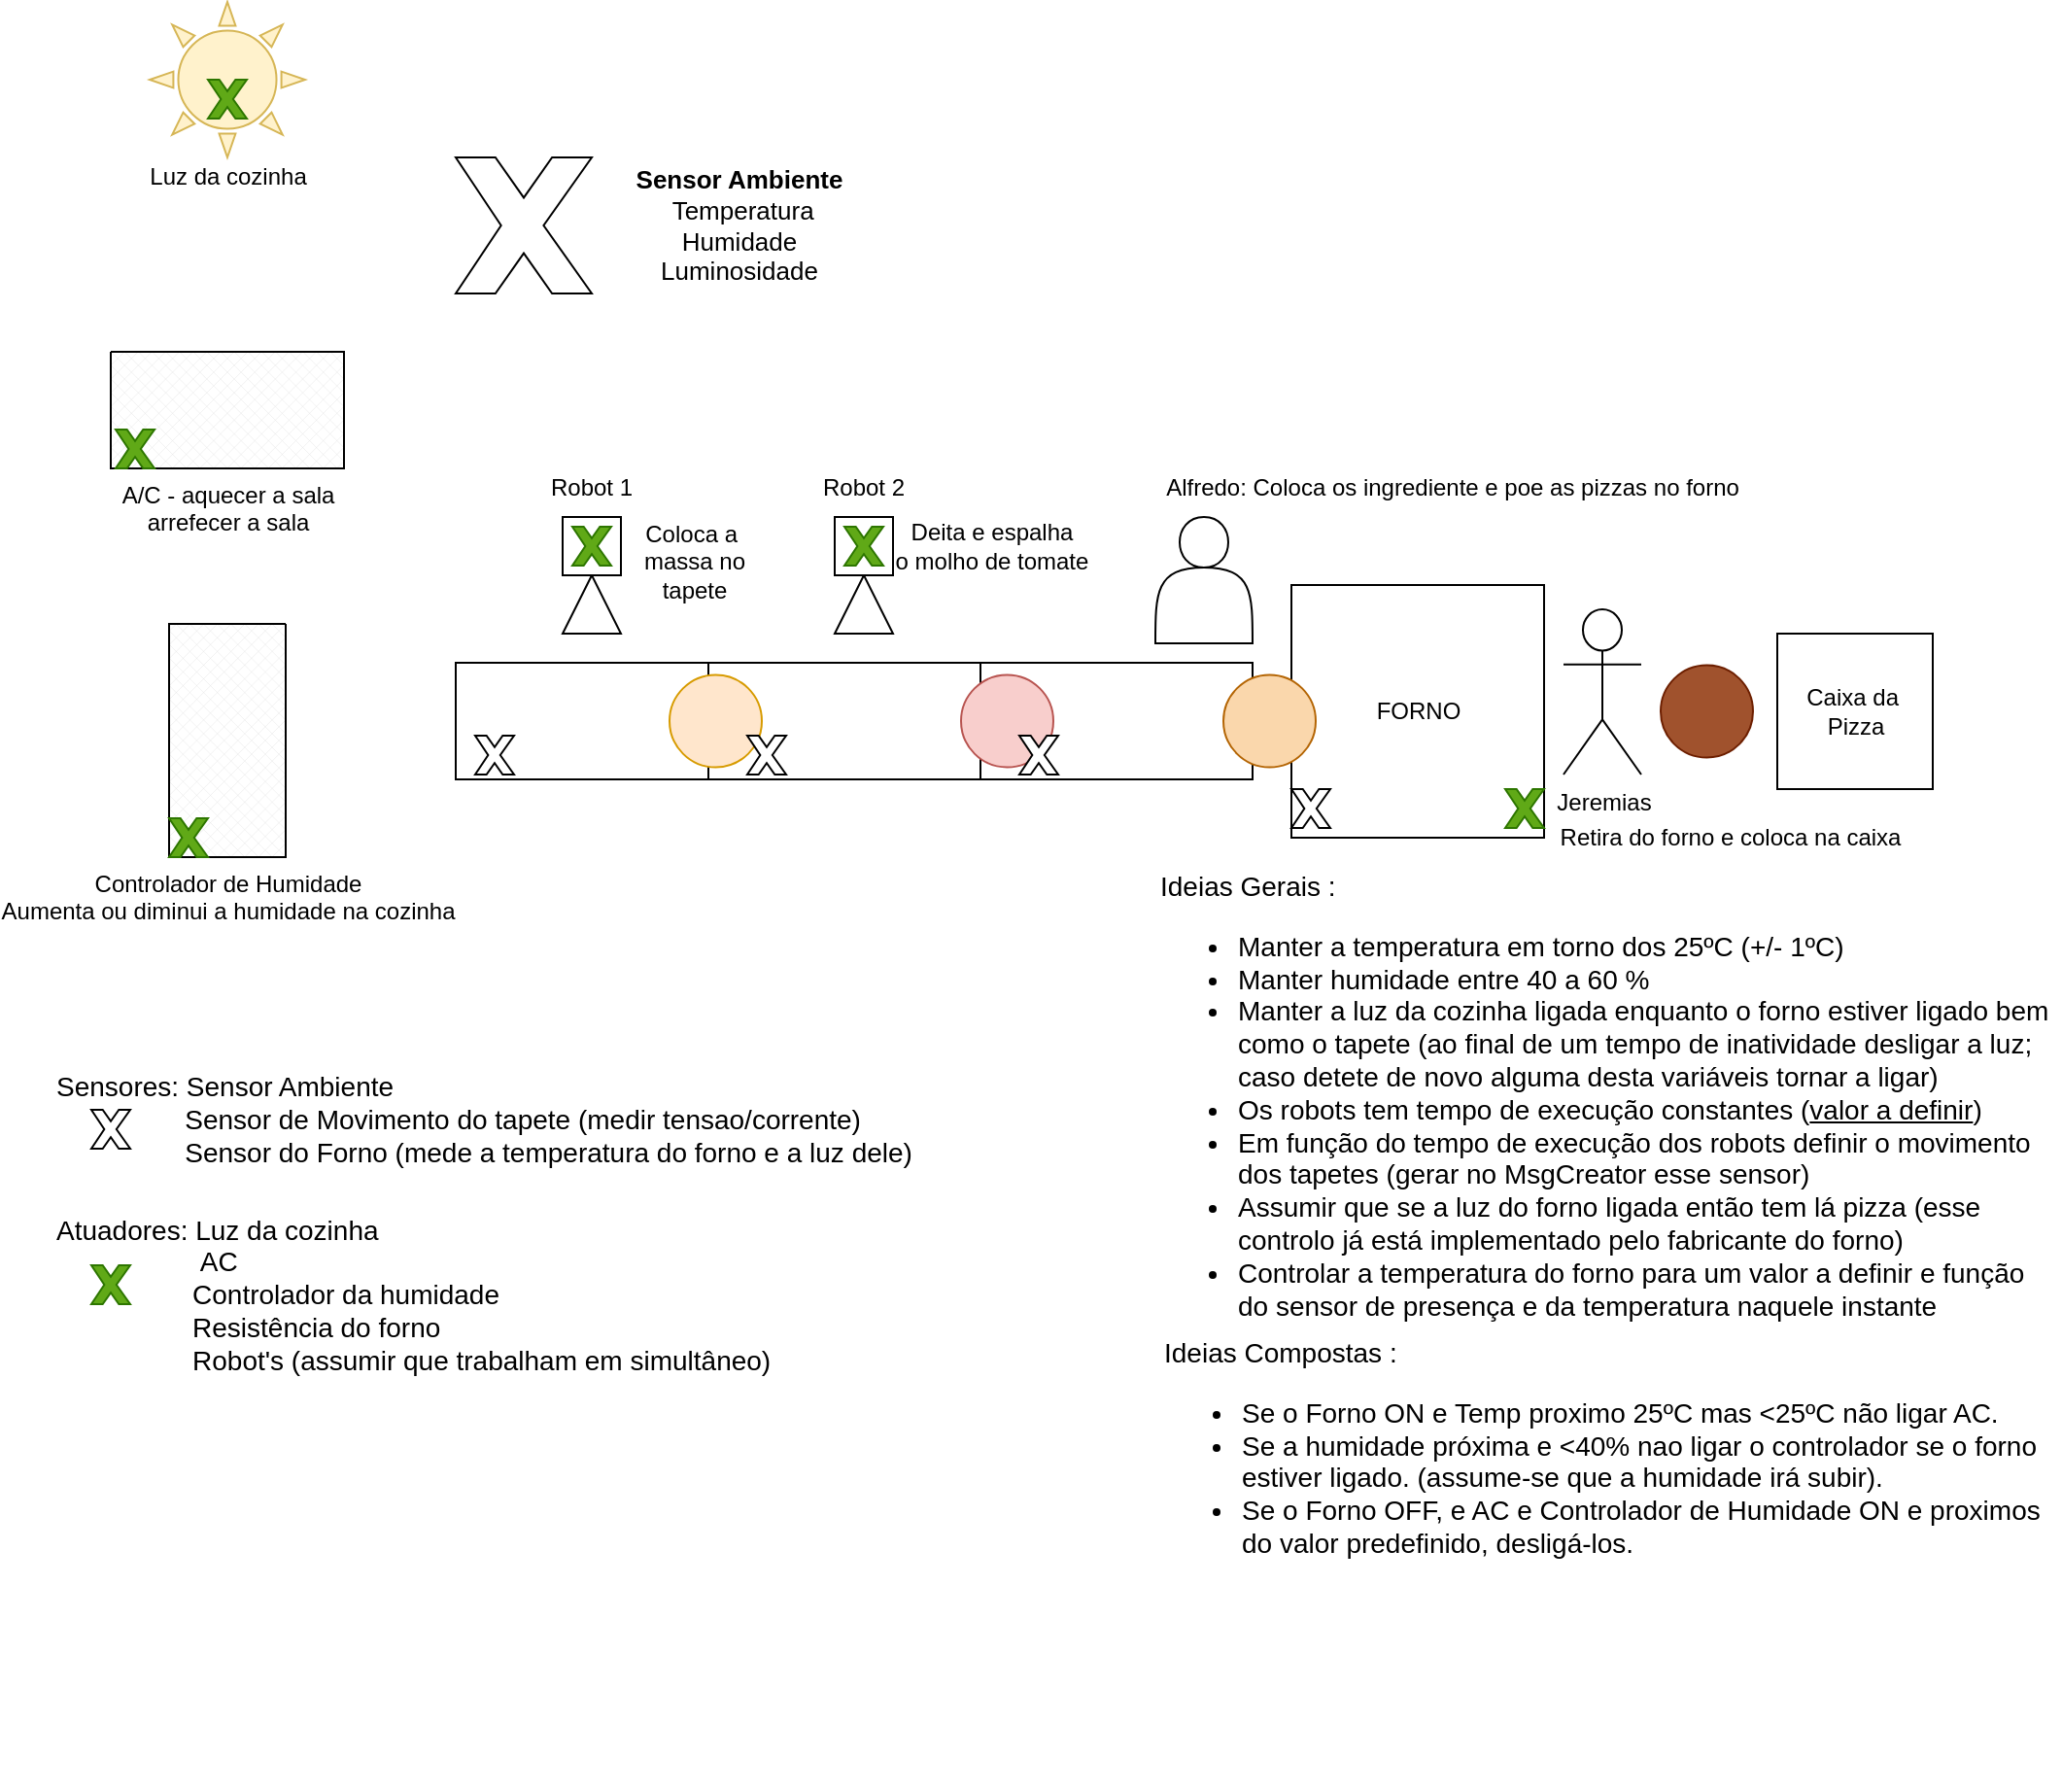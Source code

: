 <mxfile version="14.4.3" type="github">
  <diagram id="O8cKu8hD9Wat7ur4KSWv" name="v1">
    <mxGraphModel dx="1422" dy="762" grid="1" gridSize="10" guides="1" tooltips="1" connect="1" arrows="1" fold="1" page="1" pageScale="1" pageWidth="1169" pageHeight="827" math="0" shadow="0">
      <root>
        <mxCell id="0" />
        <mxCell id="1" parent="0" />
        <mxCell id="HmkSvmM_FdpT99_8etO7-1" value="" style="rounded=0;whiteSpace=wrap;html=1;" vertex="1" parent="1">
          <mxGeometry x="257.5" y="340" width="130" height="60" as="geometry" />
        </mxCell>
        <mxCell id="HmkSvmM_FdpT99_8etO7-2" value="" style="rounded=0;whiteSpace=wrap;html=1;" vertex="1" parent="1">
          <mxGeometry x="387.5" y="340" width="140" height="60" as="geometry" />
        </mxCell>
        <mxCell id="HmkSvmM_FdpT99_8etO7-3" value="" style="rounded=0;whiteSpace=wrap;html=1;" vertex="1" parent="1">
          <mxGeometry x="527.5" y="340" width="140" height="60" as="geometry" />
        </mxCell>
        <mxCell id="HmkSvmM_FdpT99_8etO7-4" value="FORNO" style="whiteSpace=wrap;html=1;aspect=fixed;" vertex="1" parent="1">
          <mxGeometry x="687.5" y="300" width="130" height="130" as="geometry" />
        </mxCell>
        <mxCell id="HmkSvmM_FdpT99_8etO7-5" value="" style="ellipse;whiteSpace=wrap;html=1;aspect=fixed;fillColor=#a0522d;strokeColor=#6D1F00;fontColor=#ffffff;" vertex="1" parent="1">
          <mxGeometry x="877.5" y="341.25" width="47.5" height="47.5" as="geometry" />
        </mxCell>
        <mxCell id="HmkSvmM_FdpT99_8etO7-6" value="Caixa da&amp;nbsp;&lt;br&gt;Pizza" style="whiteSpace=wrap;html=1;aspect=fixed;" vertex="1" parent="1">
          <mxGeometry x="937.5" y="325" width="80" height="80" as="geometry" />
        </mxCell>
        <mxCell id="HmkSvmM_FdpT99_8etO7-7" value="Jeremias" style="shape=umlActor;verticalLabelPosition=bottom;verticalAlign=top;html=1;outlineConnect=0;" vertex="1" parent="1">
          <mxGeometry x="827.5" y="312.5" width="40" height="85" as="geometry" />
        </mxCell>
        <mxCell id="HmkSvmM_FdpT99_8etO7-12" value="" style="triangle;whiteSpace=wrap;html=1;direction=north;" vertex="1" parent="1">
          <mxGeometry x="312.5" y="295" width="30" height="30" as="geometry" />
        </mxCell>
        <mxCell id="HmkSvmM_FdpT99_8etO7-13" value="" style="whiteSpace=wrap;html=1;aspect=fixed;" vertex="1" parent="1">
          <mxGeometry x="312.5" y="265" width="30" height="30" as="geometry" />
        </mxCell>
        <mxCell id="HmkSvmM_FdpT99_8etO7-14" value="" style="triangle;whiteSpace=wrap;html=1;direction=north;" vertex="1" parent="1">
          <mxGeometry x="452.5" y="295" width="30" height="30" as="geometry" />
        </mxCell>
        <mxCell id="HmkSvmM_FdpT99_8etO7-15" value="" style="whiteSpace=wrap;html=1;aspect=fixed;" vertex="1" parent="1">
          <mxGeometry x="452.5" y="265" width="30" height="30" as="geometry" />
        </mxCell>
        <mxCell id="HmkSvmM_FdpT99_8etO7-16" value="Robot 1" style="text;html=1;strokeColor=none;fillColor=none;align=center;verticalAlign=middle;whiteSpace=wrap;rounded=0;" vertex="1" parent="1">
          <mxGeometry x="300" y="240" width="55" height="20" as="geometry" />
        </mxCell>
        <mxCell id="HmkSvmM_FdpT99_8etO7-18" value="Robot 2" style="text;html=1;strokeColor=none;fillColor=none;align=center;verticalAlign=middle;whiteSpace=wrap;rounded=0;" vertex="1" parent="1">
          <mxGeometry x="440" y="240" width="55" height="20" as="geometry" />
        </mxCell>
        <mxCell id="HmkSvmM_FdpT99_8etO7-20" value="" style="ellipse;whiteSpace=wrap;html=1;aspect=fixed;fillColor=#fad7ac;strokeColor=#b46504;" vertex="1" parent="1">
          <mxGeometry x="652.5" y="346.25" width="47.5" height="47.5" as="geometry" />
        </mxCell>
        <mxCell id="HmkSvmM_FdpT99_8etO7-21" value="" style="shape=actor;whiteSpace=wrap;html=1;" vertex="1" parent="1">
          <mxGeometry x="617.5" y="265" width="50" height="65" as="geometry" />
        </mxCell>
        <mxCell id="HmkSvmM_FdpT99_8etO7-23" value="" style="ellipse;whiteSpace=wrap;html=1;aspect=fixed;fillColor=#ffe6cc;strokeColor=#d79b00;" vertex="1" parent="1">
          <mxGeometry x="367.5" y="346.25" width="47.5" height="47.5" as="geometry" />
        </mxCell>
        <mxCell id="HmkSvmM_FdpT99_8etO7-25" value="" style="verticalLabelPosition=bottom;verticalAlign=top;html=1;shape=mxgraph.basic.x" vertex="1" parent="1">
          <mxGeometry x="267.5" y="377.5" width="20" height="20" as="geometry" />
        </mxCell>
        <mxCell id="HmkSvmM_FdpT99_8etO7-26" value="" style="verticalLabelPosition=bottom;verticalAlign=top;html=1;shape=mxgraph.basic.x" vertex="1" parent="1">
          <mxGeometry x="407.5" y="377.5" width="20" height="20" as="geometry" />
        </mxCell>
        <mxCell id="HmkSvmM_FdpT99_8etO7-28" value="" style="verticalLabelPosition=bottom;verticalAlign=top;html=1;shape=mxgraph.basic.x" vertex="1" parent="1">
          <mxGeometry x="687.5" y="405" width="20" height="20" as="geometry" />
        </mxCell>
        <mxCell id="HmkSvmM_FdpT99_8etO7-30" value="A/C - aquecer a sala&lt;br&gt;arrefecer a sala" style="verticalLabelPosition=bottom;verticalAlign=top;html=1;shape=mxgraph.basic.patternFillRect;fillStyle=diagGrid;step=5;fillStrokeWidth=0.2;fillStrokeColor=#dddddd;" vertex="1" parent="1">
          <mxGeometry x="80" y="180" width="120" height="60" as="geometry" />
        </mxCell>
        <mxCell id="HmkSvmM_FdpT99_8etO7-29" value="" style="verticalLabelPosition=bottom;verticalAlign=top;html=1;shape=mxgraph.basic.x;fillColor=#60a917;strokeColor=#2D7600;fontColor=#ffffff;" vertex="1" parent="1">
          <mxGeometry x="82.5" y="220" width="20" height="20" as="geometry" />
        </mxCell>
        <mxCell id="HmkSvmM_FdpT99_8etO7-22" value="" style="ellipse;whiteSpace=wrap;html=1;aspect=fixed;fillColor=#f8cecc;strokeColor=#b85450;" vertex="1" parent="1">
          <mxGeometry x="517.5" y="346.25" width="47.5" height="47.5" as="geometry" />
        </mxCell>
        <mxCell id="HmkSvmM_FdpT99_8etO7-27" value="" style="verticalLabelPosition=bottom;verticalAlign=top;html=1;shape=mxgraph.basic.x" vertex="1" parent="1">
          <mxGeometry x="547.5" y="377.5" width="20" height="20" as="geometry" />
        </mxCell>
        <mxCell id="HmkSvmM_FdpT99_8etO7-33" value="Controlador de Humidade&lt;br&gt;Aumenta ou diminui a humidade na cozinha" style="verticalLabelPosition=bottom;verticalAlign=top;html=1;shape=mxgraph.basic.patternFillRect;fillStyle=diagGrid;step=5;fillStrokeWidth=0.2;fillStrokeColor=#dddddd;direction=south;" vertex="1" parent="1">
          <mxGeometry x="110" y="320" width="60" height="120" as="geometry" />
        </mxCell>
        <mxCell id="HmkSvmM_FdpT99_8etO7-34" value="" style="verticalLabelPosition=bottom;verticalAlign=top;html=1;shape=mxgraph.basic.x;fillColor=#60a917;strokeColor=#2D7600;fontColor=#ffffff;" vertex="1" parent="1">
          <mxGeometry x="110" y="420" width="20" height="20" as="geometry" />
        </mxCell>
        <mxCell id="HmkSvmM_FdpT99_8etO7-35" value="" style="verticalLabelPosition=bottom;verticalAlign=top;html=1;shape=mxgraph.basic.x;fillColor=#60a917;strokeColor=#2D7600;fontColor=#ffffff;" vertex="1" parent="1">
          <mxGeometry x="797.5" y="405" width="20" height="20" as="geometry" />
        </mxCell>
        <mxCell id="HmkSvmM_FdpT99_8etO7-36" value="Coloca a&amp;nbsp;&lt;br&gt;massa no&lt;br&gt;tapete" style="text;html=1;align=center;verticalAlign=middle;resizable=0;points=[];autosize=1;" vertex="1" parent="1">
          <mxGeometry x="345" y="262.5" width="70" height="50" as="geometry" />
        </mxCell>
        <mxCell id="HmkSvmM_FdpT99_8etO7-37" value="Deita e espalha&lt;br&gt;o molho de tomate" style="text;html=1;align=center;verticalAlign=middle;resizable=0;points=[];autosize=1;" vertex="1" parent="1">
          <mxGeometry x="477.5" y="265" width="110" height="30" as="geometry" />
        </mxCell>
        <mxCell id="HmkSvmM_FdpT99_8etO7-38" value="" style="verticalLabelPosition=bottom;verticalAlign=top;html=1;shape=mxgraph.basic.sun;fillColor=#fff2cc;strokeColor=#d6b656;" vertex="1" parent="1">
          <mxGeometry x="100" width="80" height="80" as="geometry" />
        </mxCell>
        <mxCell id="HmkSvmM_FdpT99_8etO7-39" value="" style="verticalLabelPosition=bottom;verticalAlign=top;html=1;shape=mxgraph.basic.x;fillColor=#60a917;strokeColor=#2D7600;fontColor=#ffffff;" vertex="1" parent="1">
          <mxGeometry x="130" y="40" width="20" height="20" as="geometry" />
        </mxCell>
        <mxCell id="HmkSvmM_FdpT99_8etO7-40" value="" style="verticalLabelPosition=bottom;verticalAlign=top;html=1;shape=mxgraph.basic.x" vertex="1" parent="1">
          <mxGeometry x="257.5" y="80" width="70" height="70" as="geometry" />
        </mxCell>
        <mxCell id="HmkSvmM_FdpT99_8etO7-41" value="&lt;font style=&quot;font-size: 13px&quot;&gt;&lt;b&gt;Sensor Ambiente&lt;/b&gt;&lt;br&gt;&amp;nbsp;Temperatura&lt;br&gt;Humidade&lt;br&gt;Luminosidade&lt;/font&gt;" style="text;html=1;align=center;verticalAlign=middle;resizable=0;points=[];autosize=1;" vertex="1" parent="1">
          <mxGeometry x="342.5" y="85" width="120" height="60" as="geometry" />
        </mxCell>
        <mxCell id="HmkSvmM_FdpT99_8etO7-42" value="Alfredo: Coloca os ingrediente e poe as pizzas no forno&lt;br&gt;" style="text;html=1;align=center;verticalAlign=middle;resizable=0;points=[];autosize=1;" vertex="1" parent="1">
          <mxGeometry x="615" y="240" width="310" height="20" as="geometry" />
        </mxCell>
        <mxCell id="HmkSvmM_FdpT99_8etO7-43" value="Retira do forno e coloca na caixa" style="text;html=1;align=center;verticalAlign=middle;resizable=0;points=[];autosize=1;" vertex="1" parent="1">
          <mxGeometry x="817.5" y="420" width="190" height="20" as="geometry" />
        </mxCell>
        <mxCell id="HmkSvmM_FdpT99_8etO7-44" value="Luz da cozinha" style="text;html=1;align=center;verticalAlign=middle;resizable=0;points=[];autosize=1;" vertex="1" parent="1">
          <mxGeometry x="90" y="80" width="100" height="20" as="geometry" />
        </mxCell>
        <mxCell id="HmkSvmM_FdpT99_8etO7-46" value="&lt;span style=&quot;font-size: 14px&quot;&gt;Sensores: Sensor Ambiente&amp;nbsp;&lt;br&gt;&amp;nbsp; &amp;nbsp; &amp;nbsp; &amp;nbsp; &amp;nbsp; &amp;nbsp; &amp;nbsp; &amp;nbsp; &amp;nbsp;Sensor de Movimento do tapete (medir tensao/corrente)&lt;br&gt;&amp;nbsp; &amp;nbsp; &amp;nbsp; &amp;nbsp; &amp;nbsp; &amp;nbsp; &amp;nbsp; &amp;nbsp; &amp;nbsp;Sensor do Forno (mede a temperatura do forno e a luz dele)&lt;br&gt;&lt;/span&gt;" style="text;html=1;strokeColor=none;fillColor=none;align=left;verticalAlign=middle;whiteSpace=wrap;rounded=0;" vertex="1" parent="1">
          <mxGeometry x="50" y="520" width="460" height="110" as="geometry" />
        </mxCell>
        <mxCell id="HmkSvmM_FdpT99_8etO7-47" value="" style="verticalLabelPosition=bottom;verticalAlign=top;html=1;shape=mxgraph.basic.x" vertex="1" parent="1">
          <mxGeometry x="70" y="570" width="20" height="20" as="geometry" />
        </mxCell>
        <mxCell id="HmkSvmM_FdpT99_8etO7-50" value="&lt;span style=&quot;font-size: 14px&quot;&gt;Atuadores: Luz da cozinha&amp;nbsp;&lt;/span&gt;&lt;br&gt;&lt;span style=&quot;font-size: 14px&quot;&gt;&amp;nbsp; &amp;nbsp; &amp;nbsp; &amp;nbsp; &amp;nbsp; &amp;nbsp; &amp;nbsp; &amp;nbsp; &amp;nbsp; &amp;nbsp;AC&lt;/span&gt;&lt;br&gt;&lt;span style=&quot;font-size: 14px&quot;&gt;&amp;nbsp; &amp;nbsp; &amp;nbsp; &amp;nbsp; &amp;nbsp; &amp;nbsp; &amp;nbsp; &amp;nbsp; &amp;nbsp; Controlador da humidade&lt;/span&gt;&lt;br&gt;&lt;span style=&quot;font-size: 14px&quot;&gt;&amp;nbsp; &amp;nbsp; &amp;nbsp; &amp;nbsp; &amp;nbsp; &amp;nbsp; &amp;nbsp; &amp;nbsp; &amp;nbsp; Resistência&amp;nbsp;do forno&lt;br&gt;&lt;/span&gt;&lt;font style=&quot;font-size: 14px&quot;&gt;&amp;nbsp; &amp;nbsp; &amp;nbsp; &amp;nbsp; &amp;nbsp; &amp;nbsp; &amp;nbsp; &amp;nbsp; &amp;nbsp; Robot&#39;s (assumir que trabalham em simultâneo)&lt;/font&gt;" style="text;html=1;strokeColor=none;fillColor=none;align=left;verticalAlign=middle;whiteSpace=wrap;rounded=0;" vertex="1" parent="1">
          <mxGeometry x="50" y="610" width="460" height="110" as="geometry" />
        </mxCell>
        <mxCell id="HmkSvmM_FdpT99_8etO7-51" value="" style="verticalLabelPosition=bottom;verticalAlign=top;html=1;shape=mxgraph.basic.x;fillColor=#60a917;strokeColor=#2D7600;fontColor=#ffffff;" vertex="1" parent="1">
          <mxGeometry x="70" y="650" width="20" height="20" as="geometry" />
        </mxCell>
        <mxCell id="HmkSvmM_FdpT99_8etO7-52" value="" style="verticalLabelPosition=bottom;verticalAlign=top;html=1;shape=mxgraph.basic.x;fillColor=#60a917;strokeColor=#2D7600;fontColor=#ffffff;" vertex="1" parent="1">
          <mxGeometry x="317.5" y="270" width="20" height="20" as="geometry" />
        </mxCell>
        <mxCell id="HmkSvmM_FdpT99_8etO7-53" value="" style="verticalLabelPosition=bottom;verticalAlign=top;html=1;shape=mxgraph.basic.x;fillColor=#60a917;strokeColor=#2D7600;fontColor=#ffffff;" vertex="1" parent="1">
          <mxGeometry x="457.5" y="270" width="20" height="20" as="geometry" />
        </mxCell>
        <mxCell id="HmkSvmM_FdpT99_8etO7-54" value="&lt;font style=&quot;font-size: 14px&quot;&gt;Ideias Gerais :&lt;br&gt;&lt;ul&gt;&lt;li&gt;&lt;font style=&quot;font-size: 14px&quot;&gt;Manter a temperatura em torno dos 25ºC (+/- 1ºC)&lt;/font&gt;&lt;/li&gt;&lt;li&gt;&lt;font style=&quot;font-size: 14px&quot;&gt;Manter humidade entre 40 a 60 %&lt;/font&gt;&lt;/li&gt;&lt;li&gt;&lt;font style=&quot;font-size: 14px&quot;&gt;Manter a luz da cozinha ligada enquanto o forno estiver ligado bem como o tapete (ao final de um tempo de inatividade desligar a luz; caso detete de novo alguma desta variáveis tornar a ligar)&lt;/font&gt;&lt;/li&gt;&lt;li&gt;&lt;font style=&quot;font-size: 14px&quot;&gt;Os robots tem tempo de execução constantes (&lt;u&gt;valor a definir&lt;/u&gt;)&lt;/font&gt;&lt;/li&gt;&lt;li&gt;&lt;font style=&quot;font-size: 14px&quot;&gt;Em função do tempo de execução dos robots definir o movimento dos tapetes (gerar no MsgCreator esse sensor)&lt;/font&gt;&lt;/li&gt;&lt;li&gt;&lt;font style=&quot;font-size: 14px&quot;&gt;Assumir que se a luz do forno ligada então tem lá pizza (esse controlo já está implementado pelo fabricante do forno)&lt;/font&gt;&lt;/li&gt;&lt;li&gt;&lt;font style=&quot;font-size: 14px&quot;&gt;Controlar a temperatura do forno para um valor a definir e função do sensor de presença e da temperatura naquele instante&lt;/font&gt;&lt;/li&gt;&lt;/ul&gt;&lt;/font&gt;" style="text;html=1;strokeColor=none;fillColor=none;align=left;verticalAlign=top;whiteSpace=wrap;rounded=0;" vertex="1" parent="1">
          <mxGeometry x="617.5" y="440" width="462.5" height="240" as="geometry" />
        </mxCell>
        <mxCell id="HmkSvmM_FdpT99_8etO7-55" value="&lt;font style=&quot;font-size: 14px&quot;&gt;Ideias Compostas :&lt;br&gt;&lt;ul&gt;&lt;li&gt;Se o Forno ON e Temp proximo 25ºC mas &amp;lt;25ºC não ligar AC.&lt;/li&gt;&lt;li&gt;Se a humidade próxima e &amp;lt;40% nao ligar o controlador se o forno estiver ligado. (assume-se que a humidade irá subir).&lt;/li&gt;&lt;li&gt;Se o Forno OFF, e AC e Controlador de Humidade ON e proximos do valor predefinido, desligá-los.&lt;/li&gt;&lt;/ul&gt;&lt;/font&gt;" style="text;html=1;strokeColor=none;fillColor=none;align=left;verticalAlign=top;whiteSpace=wrap;rounded=0;" vertex="1" parent="1">
          <mxGeometry x="620" y="680" width="462.5" height="240" as="geometry" />
        </mxCell>
      </root>
    </mxGraphModel>
  </diagram>
</mxfile>
